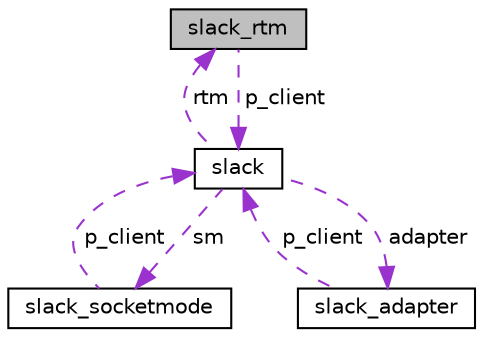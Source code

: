 digraph "slack_rtm"
{
 // LATEX_PDF_SIZE
  edge [fontname="Helvetica",fontsize="10",labelfontname="Helvetica",labelfontsize="10"];
  node [fontname="Helvetica",fontsize="10",shape=record];
  Node1 [label="slack_rtm",height=0.2,width=0.4,color="black", fillcolor="grey75", style="filled", fontcolor="black",tooltip=" "];
  Node2 -> Node1 [dir="back",color="darkorchid3",fontsize="10",style="dashed",label=" p_client" ,fontname="Helvetica"];
  Node2 [label="slack",height=0.2,width=0.4,color="black", fillcolor="white", style="filled",URL="$structslack.html",tooltip=" "];
  Node3 -> Node2 [dir="back",color="darkorchid3",fontsize="10",style="dashed",label=" sm" ,fontname="Helvetica"];
  Node3 [label="slack_socketmode",height=0.2,width=0.4,color="black", fillcolor="white", style="filled",URL="$structslack__socketmode.html",tooltip=" "];
  Node2 -> Node3 [dir="back",color="darkorchid3",fontsize="10",style="dashed",label=" p_client" ,fontname="Helvetica"];
  Node1 -> Node2 [dir="back",color="darkorchid3",fontsize="10",style="dashed",label=" rtm" ,fontname="Helvetica"];
  Node4 -> Node2 [dir="back",color="darkorchid3",fontsize="10",style="dashed",label=" adapter" ,fontname="Helvetica"];
  Node4 [label="slack_adapter",height=0.2,width=0.4,color="black", fillcolor="white", style="filled",URL="$structslack__adapter.html",tooltip=" "];
  Node2 -> Node4 [dir="back",color="darkorchid3",fontsize="10",style="dashed",label=" p_client" ,fontname="Helvetica"];
}
